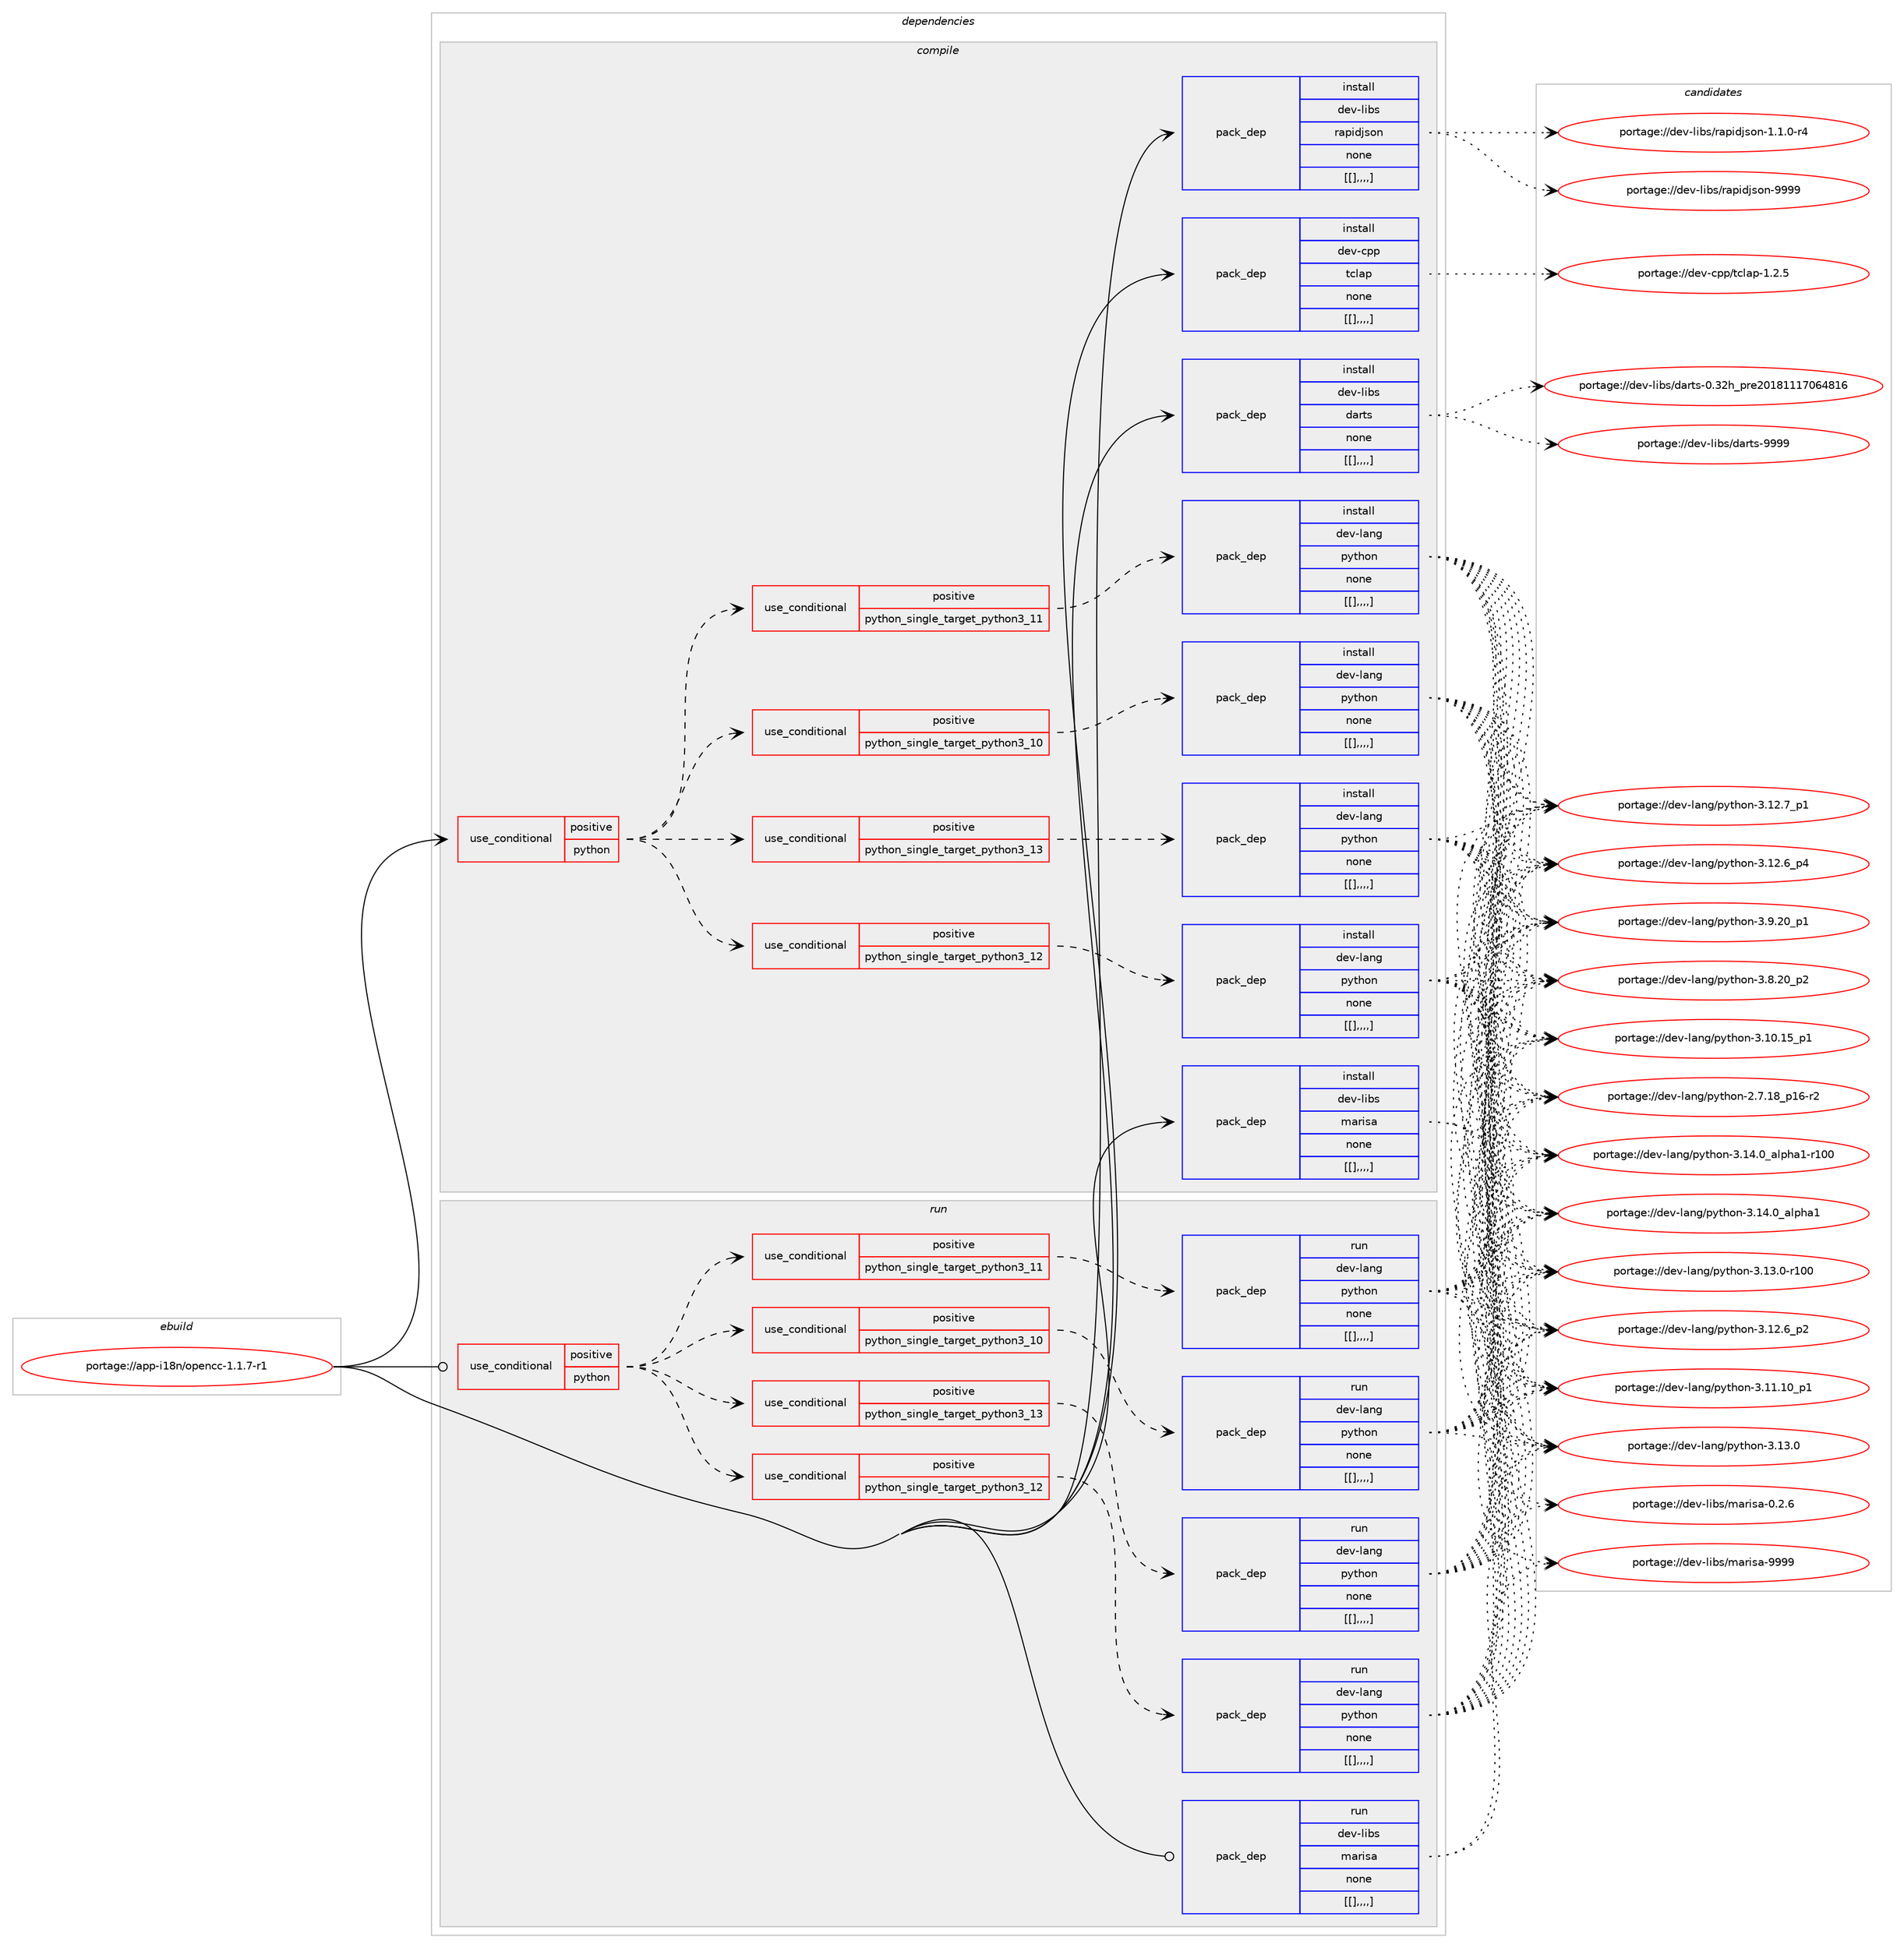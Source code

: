 digraph prolog {

# *************
# Graph options
# *************

newrank=true;
concentrate=true;
compound=true;
graph [rankdir=LR,fontname=Helvetica,fontsize=10,ranksep=1.5];#, ranksep=2.5, nodesep=0.2];
edge  [arrowhead=vee];
node  [fontname=Helvetica,fontsize=10];

# **********
# The ebuild
# **********

subgraph cluster_leftcol {
color=gray;
label=<<i>ebuild</i>>;
id [label="portage://app-i18n/opencc-1.1.7-r1", color=red, width=4, href="../app-i18n/opencc-1.1.7-r1.svg"];
}

# ****************
# The dependencies
# ****************

subgraph cluster_midcol {
color=gray;
label=<<i>dependencies</i>>;
subgraph cluster_compile {
fillcolor="#eeeeee";
style=filled;
label=<<i>compile</i>>;
subgraph cond12468 {
dependency41311 [label=<<TABLE BORDER="0" CELLBORDER="1" CELLSPACING="0" CELLPADDING="4"><TR><TD ROWSPAN="3" CELLPADDING="10">use_conditional</TD></TR><TR><TD>positive</TD></TR><TR><TD>python</TD></TR></TABLE>>, shape=none, color=red];
subgraph cond12470 {
dependency41347 [label=<<TABLE BORDER="0" CELLBORDER="1" CELLSPACING="0" CELLPADDING="4"><TR><TD ROWSPAN="3" CELLPADDING="10">use_conditional</TD></TR><TR><TD>positive</TD></TR><TR><TD>python_single_target_python3_10</TD></TR></TABLE>>, shape=none, color=red];
subgraph pack28462 {
dependency41354 [label=<<TABLE BORDER="0" CELLBORDER="1" CELLSPACING="0" CELLPADDING="4" WIDTH="220"><TR><TD ROWSPAN="6" CELLPADDING="30">pack_dep</TD></TR><TR><TD WIDTH="110">install</TD></TR><TR><TD>dev-lang</TD></TR><TR><TD>python</TD></TR><TR><TD>none</TD></TR><TR><TD>[[],,,,]</TD></TR></TABLE>>, shape=none, color=blue];
}
dependency41347:e -> dependency41354:w [weight=20,style="dashed",arrowhead="vee"];
}
dependency41311:e -> dependency41347:w [weight=20,style="dashed",arrowhead="vee"];
subgraph cond12486 {
dependency41368 [label=<<TABLE BORDER="0" CELLBORDER="1" CELLSPACING="0" CELLPADDING="4"><TR><TD ROWSPAN="3" CELLPADDING="10">use_conditional</TD></TR><TR><TD>positive</TD></TR><TR><TD>python_single_target_python3_11</TD></TR></TABLE>>, shape=none, color=red];
subgraph pack28474 {
dependency41377 [label=<<TABLE BORDER="0" CELLBORDER="1" CELLSPACING="0" CELLPADDING="4" WIDTH="220"><TR><TD ROWSPAN="6" CELLPADDING="30">pack_dep</TD></TR><TR><TD WIDTH="110">install</TD></TR><TR><TD>dev-lang</TD></TR><TR><TD>python</TD></TR><TR><TD>none</TD></TR><TR><TD>[[],,,,]</TD></TR></TABLE>>, shape=none, color=blue];
}
dependency41368:e -> dependency41377:w [weight=20,style="dashed",arrowhead="vee"];
}
dependency41311:e -> dependency41368:w [weight=20,style="dashed",arrowhead="vee"];
subgraph cond12500 {
dependency41436 [label=<<TABLE BORDER="0" CELLBORDER="1" CELLSPACING="0" CELLPADDING="4"><TR><TD ROWSPAN="3" CELLPADDING="10">use_conditional</TD></TR><TR><TD>positive</TD></TR><TR><TD>python_single_target_python3_12</TD></TR></TABLE>>, shape=none, color=red];
subgraph pack28572 {
dependency41508 [label=<<TABLE BORDER="0" CELLBORDER="1" CELLSPACING="0" CELLPADDING="4" WIDTH="220"><TR><TD ROWSPAN="6" CELLPADDING="30">pack_dep</TD></TR><TR><TD WIDTH="110">install</TD></TR><TR><TD>dev-lang</TD></TR><TR><TD>python</TD></TR><TR><TD>none</TD></TR><TR><TD>[[],,,,]</TD></TR></TABLE>>, shape=none, color=blue];
}
dependency41436:e -> dependency41508:w [weight=20,style="dashed",arrowhead="vee"];
}
dependency41311:e -> dependency41436:w [weight=20,style="dashed",arrowhead="vee"];
subgraph cond12523 {
dependency41527 [label=<<TABLE BORDER="0" CELLBORDER="1" CELLSPACING="0" CELLPADDING="4"><TR><TD ROWSPAN="3" CELLPADDING="10">use_conditional</TD></TR><TR><TD>positive</TD></TR><TR><TD>python_single_target_python3_13</TD></TR></TABLE>>, shape=none, color=red];
subgraph pack28584 {
dependency41573 [label=<<TABLE BORDER="0" CELLBORDER="1" CELLSPACING="0" CELLPADDING="4" WIDTH="220"><TR><TD ROWSPAN="6" CELLPADDING="30">pack_dep</TD></TR><TR><TD WIDTH="110">install</TD></TR><TR><TD>dev-lang</TD></TR><TR><TD>python</TD></TR><TR><TD>none</TD></TR><TR><TD>[[],,,,]</TD></TR></TABLE>>, shape=none, color=blue];
}
dependency41527:e -> dependency41573:w [weight=20,style="dashed",arrowhead="vee"];
}
dependency41311:e -> dependency41527:w [weight=20,style="dashed",arrowhead="vee"];
}
id:e -> dependency41311:w [weight=20,style="solid",arrowhead="vee"];
subgraph pack28622 {
dependency41611 [label=<<TABLE BORDER="0" CELLBORDER="1" CELLSPACING="0" CELLPADDING="4" WIDTH="220"><TR><TD ROWSPAN="6" CELLPADDING="30">pack_dep</TD></TR><TR><TD WIDTH="110">install</TD></TR><TR><TD>dev-cpp</TD></TR><TR><TD>tclap</TD></TR><TR><TD>none</TD></TR><TR><TD>[[],,,,]</TD></TR></TABLE>>, shape=none, color=blue];
}
id:e -> dependency41611:w [weight=20,style="solid",arrowhead="vee"];
subgraph pack28657 {
dependency41663 [label=<<TABLE BORDER="0" CELLBORDER="1" CELLSPACING="0" CELLPADDING="4" WIDTH="220"><TR><TD ROWSPAN="6" CELLPADDING="30">pack_dep</TD></TR><TR><TD WIDTH="110">install</TD></TR><TR><TD>dev-libs</TD></TR><TR><TD>darts</TD></TR><TR><TD>none</TD></TR><TR><TD>[[],,,,]</TD></TR></TABLE>>, shape=none, color=blue];
}
id:e -> dependency41663:w [weight=20,style="solid",arrowhead="vee"];
subgraph pack28689 {
dependency41701 [label=<<TABLE BORDER="0" CELLBORDER="1" CELLSPACING="0" CELLPADDING="4" WIDTH="220"><TR><TD ROWSPAN="6" CELLPADDING="30">pack_dep</TD></TR><TR><TD WIDTH="110">install</TD></TR><TR><TD>dev-libs</TD></TR><TR><TD>marisa</TD></TR><TR><TD>none</TD></TR><TR><TD>[[],,,,]</TD></TR></TABLE>>, shape=none, color=blue];
}
id:e -> dependency41701:w [weight=20,style="solid",arrowhead="vee"];
subgraph pack28720 {
dependency41706 [label=<<TABLE BORDER="0" CELLBORDER="1" CELLSPACING="0" CELLPADDING="4" WIDTH="220"><TR><TD ROWSPAN="6" CELLPADDING="30">pack_dep</TD></TR><TR><TD WIDTH="110">install</TD></TR><TR><TD>dev-libs</TD></TR><TR><TD>rapidjson</TD></TR><TR><TD>none</TD></TR><TR><TD>[[],,,,]</TD></TR></TABLE>>, shape=none, color=blue];
}
id:e -> dependency41706:w [weight=20,style="solid",arrowhead="vee"];
}
subgraph cluster_compileandrun {
fillcolor="#eeeeee";
style=filled;
label=<<i>compile and run</i>>;
}
subgraph cluster_run {
fillcolor="#eeeeee";
style=filled;
label=<<i>run</i>>;
subgraph cond12589 {
dependency41785 [label=<<TABLE BORDER="0" CELLBORDER="1" CELLSPACING="0" CELLPADDING="4"><TR><TD ROWSPAN="3" CELLPADDING="10">use_conditional</TD></TR><TR><TD>positive</TD></TR><TR><TD>python</TD></TR></TABLE>>, shape=none, color=red];
subgraph cond12590 {
dependency41789 [label=<<TABLE BORDER="0" CELLBORDER="1" CELLSPACING="0" CELLPADDING="4"><TR><TD ROWSPAN="3" CELLPADDING="10">use_conditional</TD></TR><TR><TD>positive</TD></TR><TR><TD>python_single_target_python3_10</TD></TR></TABLE>>, shape=none, color=red];
subgraph pack28780 {
dependency41842 [label=<<TABLE BORDER="0" CELLBORDER="1" CELLSPACING="0" CELLPADDING="4" WIDTH="220"><TR><TD ROWSPAN="6" CELLPADDING="30">pack_dep</TD></TR><TR><TD WIDTH="110">run</TD></TR><TR><TD>dev-lang</TD></TR><TR><TD>python</TD></TR><TR><TD>none</TD></TR><TR><TD>[[],,,,]</TD></TR></TABLE>>, shape=none, color=blue];
}
dependency41789:e -> dependency41842:w [weight=20,style="dashed",arrowhead="vee"];
}
dependency41785:e -> dependency41789:w [weight=20,style="dashed",arrowhead="vee"];
subgraph cond12603 {
dependency41852 [label=<<TABLE BORDER="0" CELLBORDER="1" CELLSPACING="0" CELLPADDING="4"><TR><TD ROWSPAN="3" CELLPADDING="10">use_conditional</TD></TR><TR><TD>positive</TD></TR><TR><TD>python_single_target_python3_11</TD></TR></TABLE>>, shape=none, color=red];
subgraph pack28829 {
dependency41854 [label=<<TABLE BORDER="0" CELLBORDER="1" CELLSPACING="0" CELLPADDING="4" WIDTH="220"><TR><TD ROWSPAN="6" CELLPADDING="30">pack_dep</TD></TR><TR><TD WIDTH="110">run</TD></TR><TR><TD>dev-lang</TD></TR><TR><TD>python</TD></TR><TR><TD>none</TD></TR><TR><TD>[[],,,,]</TD></TR></TABLE>>, shape=none, color=blue];
}
dependency41852:e -> dependency41854:w [weight=20,style="dashed",arrowhead="vee"];
}
dependency41785:e -> dependency41852:w [weight=20,style="dashed",arrowhead="vee"];
subgraph cond12607 {
dependency41880 [label=<<TABLE BORDER="0" CELLBORDER="1" CELLSPACING="0" CELLPADDING="4"><TR><TD ROWSPAN="3" CELLPADDING="10">use_conditional</TD></TR><TR><TD>positive</TD></TR><TR><TD>python_single_target_python3_12</TD></TR></TABLE>>, shape=none, color=red];
subgraph pack28858 {
dependency41904 [label=<<TABLE BORDER="0" CELLBORDER="1" CELLSPACING="0" CELLPADDING="4" WIDTH="220"><TR><TD ROWSPAN="6" CELLPADDING="30">pack_dep</TD></TR><TR><TD WIDTH="110">run</TD></TR><TR><TD>dev-lang</TD></TR><TR><TD>python</TD></TR><TR><TD>none</TD></TR><TR><TD>[[],,,,]</TD></TR></TABLE>>, shape=none, color=blue];
}
dependency41880:e -> dependency41904:w [weight=20,style="dashed",arrowhead="vee"];
}
dependency41785:e -> dependency41880:w [weight=20,style="dashed",arrowhead="vee"];
subgraph cond12620 {
dependency41911 [label=<<TABLE BORDER="0" CELLBORDER="1" CELLSPACING="0" CELLPADDING="4"><TR><TD ROWSPAN="3" CELLPADDING="10">use_conditional</TD></TR><TR><TD>positive</TD></TR><TR><TD>python_single_target_python3_13</TD></TR></TABLE>>, shape=none, color=red];
subgraph pack28888 {
dependency41956 [label=<<TABLE BORDER="0" CELLBORDER="1" CELLSPACING="0" CELLPADDING="4" WIDTH="220"><TR><TD ROWSPAN="6" CELLPADDING="30">pack_dep</TD></TR><TR><TD WIDTH="110">run</TD></TR><TR><TD>dev-lang</TD></TR><TR><TD>python</TD></TR><TR><TD>none</TD></TR><TR><TD>[[],,,,]</TD></TR></TABLE>>, shape=none, color=blue];
}
dependency41911:e -> dependency41956:w [weight=20,style="dashed",arrowhead="vee"];
}
dependency41785:e -> dependency41911:w [weight=20,style="dashed",arrowhead="vee"];
}
id:e -> dependency41785:w [weight=20,style="solid",arrowhead="odot"];
subgraph pack28911 {
dependency41979 [label=<<TABLE BORDER="0" CELLBORDER="1" CELLSPACING="0" CELLPADDING="4" WIDTH="220"><TR><TD ROWSPAN="6" CELLPADDING="30">pack_dep</TD></TR><TR><TD WIDTH="110">run</TD></TR><TR><TD>dev-libs</TD></TR><TR><TD>marisa</TD></TR><TR><TD>none</TD></TR><TR><TD>[[],,,,]</TD></TR></TABLE>>, shape=none, color=blue];
}
id:e -> dependency41979:w [weight=20,style="solid",arrowhead="odot"];
}
}

# **************
# The candidates
# **************

subgraph cluster_choices {
rank=same;
color=gray;
label=<<i>candidates</i>>;

subgraph choice25918 {
color=black;
nodesep=1;
choice100101118451089711010347112121116104111110455146495246489597108112104974945114494848 [label="portage://dev-lang/python-3.14.0_alpha1-r100", color=red, width=4,href="../dev-lang/python-3.14.0_alpha1-r100.svg"];
choice1001011184510897110103471121211161041111104551464952464895971081121049749 [label="portage://dev-lang/python-3.14.0_alpha1", color=red, width=4,href="../dev-lang/python-3.14.0_alpha1.svg"];
choice1001011184510897110103471121211161041111104551464951464845114494848 [label="portage://dev-lang/python-3.13.0-r100", color=red, width=4,href="../dev-lang/python-3.13.0-r100.svg"];
choice10010111845108971101034711212111610411111045514649514648 [label="portage://dev-lang/python-3.13.0", color=red, width=4,href="../dev-lang/python-3.13.0.svg"];
choice100101118451089711010347112121116104111110455146495046559511249 [label="portage://dev-lang/python-3.12.7_p1", color=red, width=4,href="../dev-lang/python-3.12.7_p1.svg"];
choice100101118451089711010347112121116104111110455146495046549511252 [label="portage://dev-lang/python-3.12.6_p4", color=red, width=4,href="../dev-lang/python-3.12.6_p4.svg"];
choice100101118451089711010347112121116104111110455146495046549511250 [label="portage://dev-lang/python-3.12.6_p2", color=red, width=4,href="../dev-lang/python-3.12.6_p2.svg"];
choice10010111845108971101034711212111610411111045514649494649489511249 [label="portage://dev-lang/python-3.11.10_p1", color=red, width=4,href="../dev-lang/python-3.11.10_p1.svg"];
choice10010111845108971101034711212111610411111045514649484649539511249 [label="portage://dev-lang/python-3.10.15_p1", color=red, width=4,href="../dev-lang/python-3.10.15_p1.svg"];
choice100101118451089711010347112121116104111110455146574650489511249 [label="portage://dev-lang/python-3.9.20_p1", color=red, width=4,href="../dev-lang/python-3.9.20_p1.svg"];
choice100101118451089711010347112121116104111110455146564650489511250 [label="portage://dev-lang/python-3.8.20_p2", color=red, width=4,href="../dev-lang/python-3.8.20_p2.svg"];
choice100101118451089711010347112121116104111110455046554649569511249544511450 [label="portage://dev-lang/python-2.7.18_p16-r2", color=red, width=4,href="../dev-lang/python-2.7.18_p16-r2.svg"];
dependency41354:e -> choice100101118451089711010347112121116104111110455146495246489597108112104974945114494848:w [style=dotted,weight="100"];
dependency41354:e -> choice1001011184510897110103471121211161041111104551464952464895971081121049749:w [style=dotted,weight="100"];
dependency41354:e -> choice1001011184510897110103471121211161041111104551464951464845114494848:w [style=dotted,weight="100"];
dependency41354:e -> choice10010111845108971101034711212111610411111045514649514648:w [style=dotted,weight="100"];
dependency41354:e -> choice100101118451089711010347112121116104111110455146495046559511249:w [style=dotted,weight="100"];
dependency41354:e -> choice100101118451089711010347112121116104111110455146495046549511252:w [style=dotted,weight="100"];
dependency41354:e -> choice100101118451089711010347112121116104111110455146495046549511250:w [style=dotted,weight="100"];
dependency41354:e -> choice10010111845108971101034711212111610411111045514649494649489511249:w [style=dotted,weight="100"];
dependency41354:e -> choice10010111845108971101034711212111610411111045514649484649539511249:w [style=dotted,weight="100"];
dependency41354:e -> choice100101118451089711010347112121116104111110455146574650489511249:w [style=dotted,weight="100"];
dependency41354:e -> choice100101118451089711010347112121116104111110455146564650489511250:w [style=dotted,weight="100"];
dependency41354:e -> choice100101118451089711010347112121116104111110455046554649569511249544511450:w [style=dotted,weight="100"];
}
subgraph choice25939 {
color=black;
nodesep=1;
choice100101118451089711010347112121116104111110455146495246489597108112104974945114494848 [label="portage://dev-lang/python-3.14.0_alpha1-r100", color=red, width=4,href="../dev-lang/python-3.14.0_alpha1-r100.svg"];
choice1001011184510897110103471121211161041111104551464952464895971081121049749 [label="portage://dev-lang/python-3.14.0_alpha1", color=red, width=4,href="../dev-lang/python-3.14.0_alpha1.svg"];
choice1001011184510897110103471121211161041111104551464951464845114494848 [label="portage://dev-lang/python-3.13.0-r100", color=red, width=4,href="../dev-lang/python-3.13.0-r100.svg"];
choice10010111845108971101034711212111610411111045514649514648 [label="portage://dev-lang/python-3.13.0", color=red, width=4,href="../dev-lang/python-3.13.0.svg"];
choice100101118451089711010347112121116104111110455146495046559511249 [label="portage://dev-lang/python-3.12.7_p1", color=red, width=4,href="../dev-lang/python-3.12.7_p1.svg"];
choice100101118451089711010347112121116104111110455146495046549511252 [label="portage://dev-lang/python-3.12.6_p4", color=red, width=4,href="../dev-lang/python-3.12.6_p4.svg"];
choice100101118451089711010347112121116104111110455146495046549511250 [label="portage://dev-lang/python-3.12.6_p2", color=red, width=4,href="../dev-lang/python-3.12.6_p2.svg"];
choice10010111845108971101034711212111610411111045514649494649489511249 [label="portage://dev-lang/python-3.11.10_p1", color=red, width=4,href="../dev-lang/python-3.11.10_p1.svg"];
choice10010111845108971101034711212111610411111045514649484649539511249 [label="portage://dev-lang/python-3.10.15_p1", color=red, width=4,href="../dev-lang/python-3.10.15_p1.svg"];
choice100101118451089711010347112121116104111110455146574650489511249 [label="portage://dev-lang/python-3.9.20_p1", color=red, width=4,href="../dev-lang/python-3.9.20_p1.svg"];
choice100101118451089711010347112121116104111110455146564650489511250 [label="portage://dev-lang/python-3.8.20_p2", color=red, width=4,href="../dev-lang/python-3.8.20_p2.svg"];
choice100101118451089711010347112121116104111110455046554649569511249544511450 [label="portage://dev-lang/python-2.7.18_p16-r2", color=red, width=4,href="../dev-lang/python-2.7.18_p16-r2.svg"];
dependency41377:e -> choice100101118451089711010347112121116104111110455146495246489597108112104974945114494848:w [style=dotted,weight="100"];
dependency41377:e -> choice1001011184510897110103471121211161041111104551464952464895971081121049749:w [style=dotted,weight="100"];
dependency41377:e -> choice1001011184510897110103471121211161041111104551464951464845114494848:w [style=dotted,weight="100"];
dependency41377:e -> choice10010111845108971101034711212111610411111045514649514648:w [style=dotted,weight="100"];
dependency41377:e -> choice100101118451089711010347112121116104111110455146495046559511249:w [style=dotted,weight="100"];
dependency41377:e -> choice100101118451089711010347112121116104111110455146495046549511252:w [style=dotted,weight="100"];
dependency41377:e -> choice100101118451089711010347112121116104111110455146495046549511250:w [style=dotted,weight="100"];
dependency41377:e -> choice10010111845108971101034711212111610411111045514649494649489511249:w [style=dotted,weight="100"];
dependency41377:e -> choice10010111845108971101034711212111610411111045514649484649539511249:w [style=dotted,weight="100"];
dependency41377:e -> choice100101118451089711010347112121116104111110455146574650489511249:w [style=dotted,weight="100"];
dependency41377:e -> choice100101118451089711010347112121116104111110455146564650489511250:w [style=dotted,weight="100"];
dependency41377:e -> choice100101118451089711010347112121116104111110455046554649569511249544511450:w [style=dotted,weight="100"];
}
subgraph choice25967 {
color=black;
nodesep=1;
choice100101118451089711010347112121116104111110455146495246489597108112104974945114494848 [label="portage://dev-lang/python-3.14.0_alpha1-r100", color=red, width=4,href="../dev-lang/python-3.14.0_alpha1-r100.svg"];
choice1001011184510897110103471121211161041111104551464952464895971081121049749 [label="portage://dev-lang/python-3.14.0_alpha1", color=red, width=4,href="../dev-lang/python-3.14.0_alpha1.svg"];
choice1001011184510897110103471121211161041111104551464951464845114494848 [label="portage://dev-lang/python-3.13.0-r100", color=red, width=4,href="../dev-lang/python-3.13.0-r100.svg"];
choice10010111845108971101034711212111610411111045514649514648 [label="portage://dev-lang/python-3.13.0", color=red, width=4,href="../dev-lang/python-3.13.0.svg"];
choice100101118451089711010347112121116104111110455146495046559511249 [label="portage://dev-lang/python-3.12.7_p1", color=red, width=4,href="../dev-lang/python-3.12.7_p1.svg"];
choice100101118451089711010347112121116104111110455146495046549511252 [label="portage://dev-lang/python-3.12.6_p4", color=red, width=4,href="../dev-lang/python-3.12.6_p4.svg"];
choice100101118451089711010347112121116104111110455146495046549511250 [label="portage://dev-lang/python-3.12.6_p2", color=red, width=4,href="../dev-lang/python-3.12.6_p2.svg"];
choice10010111845108971101034711212111610411111045514649494649489511249 [label="portage://dev-lang/python-3.11.10_p1", color=red, width=4,href="../dev-lang/python-3.11.10_p1.svg"];
choice10010111845108971101034711212111610411111045514649484649539511249 [label="portage://dev-lang/python-3.10.15_p1", color=red, width=4,href="../dev-lang/python-3.10.15_p1.svg"];
choice100101118451089711010347112121116104111110455146574650489511249 [label="portage://dev-lang/python-3.9.20_p1", color=red, width=4,href="../dev-lang/python-3.9.20_p1.svg"];
choice100101118451089711010347112121116104111110455146564650489511250 [label="portage://dev-lang/python-3.8.20_p2", color=red, width=4,href="../dev-lang/python-3.8.20_p2.svg"];
choice100101118451089711010347112121116104111110455046554649569511249544511450 [label="portage://dev-lang/python-2.7.18_p16-r2", color=red, width=4,href="../dev-lang/python-2.7.18_p16-r2.svg"];
dependency41508:e -> choice100101118451089711010347112121116104111110455146495246489597108112104974945114494848:w [style=dotted,weight="100"];
dependency41508:e -> choice1001011184510897110103471121211161041111104551464952464895971081121049749:w [style=dotted,weight="100"];
dependency41508:e -> choice1001011184510897110103471121211161041111104551464951464845114494848:w [style=dotted,weight="100"];
dependency41508:e -> choice10010111845108971101034711212111610411111045514649514648:w [style=dotted,weight="100"];
dependency41508:e -> choice100101118451089711010347112121116104111110455146495046559511249:w [style=dotted,weight="100"];
dependency41508:e -> choice100101118451089711010347112121116104111110455146495046549511252:w [style=dotted,weight="100"];
dependency41508:e -> choice100101118451089711010347112121116104111110455146495046549511250:w [style=dotted,weight="100"];
dependency41508:e -> choice10010111845108971101034711212111610411111045514649494649489511249:w [style=dotted,weight="100"];
dependency41508:e -> choice10010111845108971101034711212111610411111045514649484649539511249:w [style=dotted,weight="100"];
dependency41508:e -> choice100101118451089711010347112121116104111110455146574650489511249:w [style=dotted,weight="100"];
dependency41508:e -> choice100101118451089711010347112121116104111110455146564650489511250:w [style=dotted,weight="100"];
dependency41508:e -> choice100101118451089711010347112121116104111110455046554649569511249544511450:w [style=dotted,weight="100"];
}
subgraph choice26016 {
color=black;
nodesep=1;
choice100101118451089711010347112121116104111110455146495246489597108112104974945114494848 [label="portage://dev-lang/python-3.14.0_alpha1-r100", color=red, width=4,href="../dev-lang/python-3.14.0_alpha1-r100.svg"];
choice1001011184510897110103471121211161041111104551464952464895971081121049749 [label="portage://dev-lang/python-3.14.0_alpha1", color=red, width=4,href="../dev-lang/python-3.14.0_alpha1.svg"];
choice1001011184510897110103471121211161041111104551464951464845114494848 [label="portage://dev-lang/python-3.13.0-r100", color=red, width=4,href="../dev-lang/python-3.13.0-r100.svg"];
choice10010111845108971101034711212111610411111045514649514648 [label="portage://dev-lang/python-3.13.0", color=red, width=4,href="../dev-lang/python-3.13.0.svg"];
choice100101118451089711010347112121116104111110455146495046559511249 [label="portage://dev-lang/python-3.12.7_p1", color=red, width=4,href="../dev-lang/python-3.12.7_p1.svg"];
choice100101118451089711010347112121116104111110455146495046549511252 [label="portage://dev-lang/python-3.12.6_p4", color=red, width=4,href="../dev-lang/python-3.12.6_p4.svg"];
choice100101118451089711010347112121116104111110455146495046549511250 [label="portage://dev-lang/python-3.12.6_p2", color=red, width=4,href="../dev-lang/python-3.12.6_p2.svg"];
choice10010111845108971101034711212111610411111045514649494649489511249 [label="portage://dev-lang/python-3.11.10_p1", color=red, width=4,href="../dev-lang/python-3.11.10_p1.svg"];
choice10010111845108971101034711212111610411111045514649484649539511249 [label="portage://dev-lang/python-3.10.15_p1", color=red, width=4,href="../dev-lang/python-3.10.15_p1.svg"];
choice100101118451089711010347112121116104111110455146574650489511249 [label="portage://dev-lang/python-3.9.20_p1", color=red, width=4,href="../dev-lang/python-3.9.20_p1.svg"];
choice100101118451089711010347112121116104111110455146564650489511250 [label="portage://dev-lang/python-3.8.20_p2", color=red, width=4,href="../dev-lang/python-3.8.20_p2.svg"];
choice100101118451089711010347112121116104111110455046554649569511249544511450 [label="portage://dev-lang/python-2.7.18_p16-r2", color=red, width=4,href="../dev-lang/python-2.7.18_p16-r2.svg"];
dependency41573:e -> choice100101118451089711010347112121116104111110455146495246489597108112104974945114494848:w [style=dotted,weight="100"];
dependency41573:e -> choice1001011184510897110103471121211161041111104551464952464895971081121049749:w [style=dotted,weight="100"];
dependency41573:e -> choice1001011184510897110103471121211161041111104551464951464845114494848:w [style=dotted,weight="100"];
dependency41573:e -> choice10010111845108971101034711212111610411111045514649514648:w [style=dotted,weight="100"];
dependency41573:e -> choice100101118451089711010347112121116104111110455146495046559511249:w [style=dotted,weight="100"];
dependency41573:e -> choice100101118451089711010347112121116104111110455146495046549511252:w [style=dotted,weight="100"];
dependency41573:e -> choice100101118451089711010347112121116104111110455146495046549511250:w [style=dotted,weight="100"];
dependency41573:e -> choice10010111845108971101034711212111610411111045514649494649489511249:w [style=dotted,weight="100"];
dependency41573:e -> choice10010111845108971101034711212111610411111045514649484649539511249:w [style=dotted,weight="100"];
dependency41573:e -> choice100101118451089711010347112121116104111110455146574650489511249:w [style=dotted,weight="100"];
dependency41573:e -> choice100101118451089711010347112121116104111110455146564650489511250:w [style=dotted,weight="100"];
dependency41573:e -> choice100101118451089711010347112121116104111110455046554649569511249544511450:w [style=dotted,weight="100"];
}
subgraph choice26031 {
color=black;
nodesep=1;
choice1001011184599112112471169910897112454946504653 [label="portage://dev-cpp/tclap-1.2.5", color=red, width=4,href="../dev-cpp/tclap-1.2.5.svg"];
dependency41611:e -> choice1001011184599112112471169910897112454946504653:w [style=dotted,weight="100"];
}
subgraph choice26049 {
color=black;
nodesep=1;
choice100101118451081059811547100971141161154557575757 [label="portage://dev-libs/darts-9999", color=red, width=4,href="../dev-libs/darts-9999.svg"];
choice100101118451081059811547100971141161154548465150104951121141015048495649494955485452564954 [label="portage://dev-libs/darts-0.32h_pre20181117064816", color=red, width=4,href="../dev-libs/darts-0.32h_pre20181117064816.svg"];
dependency41663:e -> choice100101118451081059811547100971141161154557575757:w [style=dotted,weight="100"];
dependency41663:e -> choice100101118451081059811547100971141161154548465150104951121141015048495649494955485452564954:w [style=dotted,weight="100"];
}
subgraph choice26056 {
color=black;
nodesep=1;
choice10010111845108105981154710997114105115974557575757 [label="portage://dev-libs/marisa-9999", color=red, width=4,href="../dev-libs/marisa-9999.svg"];
choice1001011184510810598115471099711410511597454846504654 [label="portage://dev-libs/marisa-0.2.6", color=red, width=4,href="../dev-libs/marisa-0.2.6.svg"];
dependency41701:e -> choice10010111845108105981154710997114105115974557575757:w [style=dotted,weight="100"];
dependency41701:e -> choice1001011184510810598115471099711410511597454846504654:w [style=dotted,weight="100"];
}
subgraph choice26060 {
color=black;
nodesep=1;
choice100101118451081059811547114971121051001061151111104557575757 [label="portage://dev-libs/rapidjson-9999", color=red, width=4,href="../dev-libs/rapidjson-9999.svg"];
choice100101118451081059811547114971121051001061151111104549464946484511452 [label="portage://dev-libs/rapidjson-1.1.0-r4", color=red, width=4,href="../dev-libs/rapidjson-1.1.0-r4.svg"];
dependency41706:e -> choice100101118451081059811547114971121051001061151111104557575757:w [style=dotted,weight="100"];
dependency41706:e -> choice100101118451081059811547114971121051001061151111104549464946484511452:w [style=dotted,weight="100"];
}
subgraph choice26066 {
color=black;
nodesep=1;
choice100101118451089711010347112121116104111110455146495246489597108112104974945114494848 [label="portage://dev-lang/python-3.14.0_alpha1-r100", color=red, width=4,href="../dev-lang/python-3.14.0_alpha1-r100.svg"];
choice1001011184510897110103471121211161041111104551464952464895971081121049749 [label="portage://dev-lang/python-3.14.0_alpha1", color=red, width=4,href="../dev-lang/python-3.14.0_alpha1.svg"];
choice1001011184510897110103471121211161041111104551464951464845114494848 [label="portage://dev-lang/python-3.13.0-r100", color=red, width=4,href="../dev-lang/python-3.13.0-r100.svg"];
choice10010111845108971101034711212111610411111045514649514648 [label="portage://dev-lang/python-3.13.0", color=red, width=4,href="../dev-lang/python-3.13.0.svg"];
choice100101118451089711010347112121116104111110455146495046559511249 [label="portage://dev-lang/python-3.12.7_p1", color=red, width=4,href="../dev-lang/python-3.12.7_p1.svg"];
choice100101118451089711010347112121116104111110455146495046549511252 [label="portage://dev-lang/python-3.12.6_p4", color=red, width=4,href="../dev-lang/python-3.12.6_p4.svg"];
choice100101118451089711010347112121116104111110455146495046549511250 [label="portage://dev-lang/python-3.12.6_p2", color=red, width=4,href="../dev-lang/python-3.12.6_p2.svg"];
choice10010111845108971101034711212111610411111045514649494649489511249 [label="portage://dev-lang/python-3.11.10_p1", color=red, width=4,href="../dev-lang/python-3.11.10_p1.svg"];
choice10010111845108971101034711212111610411111045514649484649539511249 [label="portage://dev-lang/python-3.10.15_p1", color=red, width=4,href="../dev-lang/python-3.10.15_p1.svg"];
choice100101118451089711010347112121116104111110455146574650489511249 [label="portage://dev-lang/python-3.9.20_p1", color=red, width=4,href="../dev-lang/python-3.9.20_p1.svg"];
choice100101118451089711010347112121116104111110455146564650489511250 [label="portage://dev-lang/python-3.8.20_p2", color=red, width=4,href="../dev-lang/python-3.8.20_p2.svg"];
choice100101118451089711010347112121116104111110455046554649569511249544511450 [label="portage://dev-lang/python-2.7.18_p16-r2", color=red, width=4,href="../dev-lang/python-2.7.18_p16-r2.svg"];
dependency41842:e -> choice100101118451089711010347112121116104111110455146495246489597108112104974945114494848:w [style=dotted,weight="100"];
dependency41842:e -> choice1001011184510897110103471121211161041111104551464952464895971081121049749:w [style=dotted,weight="100"];
dependency41842:e -> choice1001011184510897110103471121211161041111104551464951464845114494848:w [style=dotted,weight="100"];
dependency41842:e -> choice10010111845108971101034711212111610411111045514649514648:w [style=dotted,weight="100"];
dependency41842:e -> choice100101118451089711010347112121116104111110455146495046559511249:w [style=dotted,weight="100"];
dependency41842:e -> choice100101118451089711010347112121116104111110455146495046549511252:w [style=dotted,weight="100"];
dependency41842:e -> choice100101118451089711010347112121116104111110455146495046549511250:w [style=dotted,weight="100"];
dependency41842:e -> choice10010111845108971101034711212111610411111045514649494649489511249:w [style=dotted,weight="100"];
dependency41842:e -> choice10010111845108971101034711212111610411111045514649484649539511249:w [style=dotted,weight="100"];
dependency41842:e -> choice100101118451089711010347112121116104111110455146574650489511249:w [style=dotted,weight="100"];
dependency41842:e -> choice100101118451089711010347112121116104111110455146564650489511250:w [style=dotted,weight="100"];
dependency41842:e -> choice100101118451089711010347112121116104111110455046554649569511249544511450:w [style=dotted,weight="100"];
}
subgraph choice26085 {
color=black;
nodesep=1;
choice100101118451089711010347112121116104111110455146495246489597108112104974945114494848 [label="portage://dev-lang/python-3.14.0_alpha1-r100", color=red, width=4,href="../dev-lang/python-3.14.0_alpha1-r100.svg"];
choice1001011184510897110103471121211161041111104551464952464895971081121049749 [label="portage://dev-lang/python-3.14.0_alpha1", color=red, width=4,href="../dev-lang/python-3.14.0_alpha1.svg"];
choice1001011184510897110103471121211161041111104551464951464845114494848 [label="portage://dev-lang/python-3.13.0-r100", color=red, width=4,href="../dev-lang/python-3.13.0-r100.svg"];
choice10010111845108971101034711212111610411111045514649514648 [label="portage://dev-lang/python-3.13.0", color=red, width=4,href="../dev-lang/python-3.13.0.svg"];
choice100101118451089711010347112121116104111110455146495046559511249 [label="portage://dev-lang/python-3.12.7_p1", color=red, width=4,href="../dev-lang/python-3.12.7_p1.svg"];
choice100101118451089711010347112121116104111110455146495046549511252 [label="portage://dev-lang/python-3.12.6_p4", color=red, width=4,href="../dev-lang/python-3.12.6_p4.svg"];
choice100101118451089711010347112121116104111110455146495046549511250 [label="portage://dev-lang/python-3.12.6_p2", color=red, width=4,href="../dev-lang/python-3.12.6_p2.svg"];
choice10010111845108971101034711212111610411111045514649494649489511249 [label="portage://dev-lang/python-3.11.10_p1", color=red, width=4,href="../dev-lang/python-3.11.10_p1.svg"];
choice10010111845108971101034711212111610411111045514649484649539511249 [label="portage://dev-lang/python-3.10.15_p1", color=red, width=4,href="../dev-lang/python-3.10.15_p1.svg"];
choice100101118451089711010347112121116104111110455146574650489511249 [label="portage://dev-lang/python-3.9.20_p1", color=red, width=4,href="../dev-lang/python-3.9.20_p1.svg"];
choice100101118451089711010347112121116104111110455146564650489511250 [label="portage://dev-lang/python-3.8.20_p2", color=red, width=4,href="../dev-lang/python-3.8.20_p2.svg"];
choice100101118451089711010347112121116104111110455046554649569511249544511450 [label="portage://dev-lang/python-2.7.18_p16-r2", color=red, width=4,href="../dev-lang/python-2.7.18_p16-r2.svg"];
dependency41854:e -> choice100101118451089711010347112121116104111110455146495246489597108112104974945114494848:w [style=dotted,weight="100"];
dependency41854:e -> choice1001011184510897110103471121211161041111104551464952464895971081121049749:w [style=dotted,weight="100"];
dependency41854:e -> choice1001011184510897110103471121211161041111104551464951464845114494848:w [style=dotted,weight="100"];
dependency41854:e -> choice10010111845108971101034711212111610411111045514649514648:w [style=dotted,weight="100"];
dependency41854:e -> choice100101118451089711010347112121116104111110455146495046559511249:w [style=dotted,weight="100"];
dependency41854:e -> choice100101118451089711010347112121116104111110455146495046549511252:w [style=dotted,weight="100"];
dependency41854:e -> choice100101118451089711010347112121116104111110455146495046549511250:w [style=dotted,weight="100"];
dependency41854:e -> choice10010111845108971101034711212111610411111045514649494649489511249:w [style=dotted,weight="100"];
dependency41854:e -> choice10010111845108971101034711212111610411111045514649484649539511249:w [style=dotted,weight="100"];
dependency41854:e -> choice100101118451089711010347112121116104111110455146574650489511249:w [style=dotted,weight="100"];
dependency41854:e -> choice100101118451089711010347112121116104111110455146564650489511250:w [style=dotted,weight="100"];
dependency41854:e -> choice100101118451089711010347112121116104111110455046554649569511249544511450:w [style=dotted,weight="100"];
}
subgraph choice26133 {
color=black;
nodesep=1;
choice100101118451089711010347112121116104111110455146495246489597108112104974945114494848 [label="portage://dev-lang/python-3.14.0_alpha1-r100", color=red, width=4,href="../dev-lang/python-3.14.0_alpha1-r100.svg"];
choice1001011184510897110103471121211161041111104551464952464895971081121049749 [label="portage://dev-lang/python-3.14.0_alpha1", color=red, width=4,href="../dev-lang/python-3.14.0_alpha1.svg"];
choice1001011184510897110103471121211161041111104551464951464845114494848 [label="portage://dev-lang/python-3.13.0-r100", color=red, width=4,href="../dev-lang/python-3.13.0-r100.svg"];
choice10010111845108971101034711212111610411111045514649514648 [label="portage://dev-lang/python-3.13.0", color=red, width=4,href="../dev-lang/python-3.13.0.svg"];
choice100101118451089711010347112121116104111110455146495046559511249 [label="portage://dev-lang/python-3.12.7_p1", color=red, width=4,href="../dev-lang/python-3.12.7_p1.svg"];
choice100101118451089711010347112121116104111110455146495046549511252 [label="portage://dev-lang/python-3.12.6_p4", color=red, width=4,href="../dev-lang/python-3.12.6_p4.svg"];
choice100101118451089711010347112121116104111110455146495046549511250 [label="portage://dev-lang/python-3.12.6_p2", color=red, width=4,href="../dev-lang/python-3.12.6_p2.svg"];
choice10010111845108971101034711212111610411111045514649494649489511249 [label="portage://dev-lang/python-3.11.10_p1", color=red, width=4,href="../dev-lang/python-3.11.10_p1.svg"];
choice10010111845108971101034711212111610411111045514649484649539511249 [label="portage://dev-lang/python-3.10.15_p1", color=red, width=4,href="../dev-lang/python-3.10.15_p1.svg"];
choice100101118451089711010347112121116104111110455146574650489511249 [label="portage://dev-lang/python-3.9.20_p1", color=red, width=4,href="../dev-lang/python-3.9.20_p1.svg"];
choice100101118451089711010347112121116104111110455146564650489511250 [label="portage://dev-lang/python-3.8.20_p2", color=red, width=4,href="../dev-lang/python-3.8.20_p2.svg"];
choice100101118451089711010347112121116104111110455046554649569511249544511450 [label="portage://dev-lang/python-2.7.18_p16-r2", color=red, width=4,href="../dev-lang/python-2.7.18_p16-r2.svg"];
dependency41904:e -> choice100101118451089711010347112121116104111110455146495246489597108112104974945114494848:w [style=dotted,weight="100"];
dependency41904:e -> choice1001011184510897110103471121211161041111104551464952464895971081121049749:w [style=dotted,weight="100"];
dependency41904:e -> choice1001011184510897110103471121211161041111104551464951464845114494848:w [style=dotted,weight="100"];
dependency41904:e -> choice10010111845108971101034711212111610411111045514649514648:w [style=dotted,weight="100"];
dependency41904:e -> choice100101118451089711010347112121116104111110455146495046559511249:w [style=dotted,weight="100"];
dependency41904:e -> choice100101118451089711010347112121116104111110455146495046549511252:w [style=dotted,weight="100"];
dependency41904:e -> choice100101118451089711010347112121116104111110455146495046549511250:w [style=dotted,weight="100"];
dependency41904:e -> choice10010111845108971101034711212111610411111045514649494649489511249:w [style=dotted,weight="100"];
dependency41904:e -> choice10010111845108971101034711212111610411111045514649484649539511249:w [style=dotted,weight="100"];
dependency41904:e -> choice100101118451089711010347112121116104111110455146574650489511249:w [style=dotted,weight="100"];
dependency41904:e -> choice100101118451089711010347112121116104111110455146564650489511250:w [style=dotted,weight="100"];
dependency41904:e -> choice100101118451089711010347112121116104111110455046554649569511249544511450:w [style=dotted,weight="100"];
}
subgraph choice26215 {
color=black;
nodesep=1;
choice100101118451089711010347112121116104111110455146495246489597108112104974945114494848 [label="portage://dev-lang/python-3.14.0_alpha1-r100", color=red, width=4,href="../dev-lang/python-3.14.0_alpha1-r100.svg"];
choice1001011184510897110103471121211161041111104551464952464895971081121049749 [label="portage://dev-lang/python-3.14.0_alpha1", color=red, width=4,href="../dev-lang/python-3.14.0_alpha1.svg"];
choice1001011184510897110103471121211161041111104551464951464845114494848 [label="portage://dev-lang/python-3.13.0-r100", color=red, width=4,href="../dev-lang/python-3.13.0-r100.svg"];
choice10010111845108971101034711212111610411111045514649514648 [label="portage://dev-lang/python-3.13.0", color=red, width=4,href="../dev-lang/python-3.13.0.svg"];
choice100101118451089711010347112121116104111110455146495046559511249 [label="portage://dev-lang/python-3.12.7_p1", color=red, width=4,href="../dev-lang/python-3.12.7_p1.svg"];
choice100101118451089711010347112121116104111110455146495046549511252 [label="portage://dev-lang/python-3.12.6_p4", color=red, width=4,href="../dev-lang/python-3.12.6_p4.svg"];
choice100101118451089711010347112121116104111110455146495046549511250 [label="portage://dev-lang/python-3.12.6_p2", color=red, width=4,href="../dev-lang/python-3.12.6_p2.svg"];
choice10010111845108971101034711212111610411111045514649494649489511249 [label="portage://dev-lang/python-3.11.10_p1", color=red, width=4,href="../dev-lang/python-3.11.10_p1.svg"];
choice10010111845108971101034711212111610411111045514649484649539511249 [label="portage://dev-lang/python-3.10.15_p1", color=red, width=4,href="../dev-lang/python-3.10.15_p1.svg"];
choice100101118451089711010347112121116104111110455146574650489511249 [label="portage://dev-lang/python-3.9.20_p1", color=red, width=4,href="../dev-lang/python-3.9.20_p1.svg"];
choice100101118451089711010347112121116104111110455146564650489511250 [label="portage://dev-lang/python-3.8.20_p2", color=red, width=4,href="../dev-lang/python-3.8.20_p2.svg"];
choice100101118451089711010347112121116104111110455046554649569511249544511450 [label="portage://dev-lang/python-2.7.18_p16-r2", color=red, width=4,href="../dev-lang/python-2.7.18_p16-r2.svg"];
dependency41956:e -> choice100101118451089711010347112121116104111110455146495246489597108112104974945114494848:w [style=dotted,weight="100"];
dependency41956:e -> choice1001011184510897110103471121211161041111104551464952464895971081121049749:w [style=dotted,weight="100"];
dependency41956:e -> choice1001011184510897110103471121211161041111104551464951464845114494848:w [style=dotted,weight="100"];
dependency41956:e -> choice10010111845108971101034711212111610411111045514649514648:w [style=dotted,weight="100"];
dependency41956:e -> choice100101118451089711010347112121116104111110455146495046559511249:w [style=dotted,weight="100"];
dependency41956:e -> choice100101118451089711010347112121116104111110455146495046549511252:w [style=dotted,weight="100"];
dependency41956:e -> choice100101118451089711010347112121116104111110455146495046549511250:w [style=dotted,weight="100"];
dependency41956:e -> choice10010111845108971101034711212111610411111045514649494649489511249:w [style=dotted,weight="100"];
dependency41956:e -> choice10010111845108971101034711212111610411111045514649484649539511249:w [style=dotted,weight="100"];
dependency41956:e -> choice100101118451089711010347112121116104111110455146574650489511249:w [style=dotted,weight="100"];
dependency41956:e -> choice100101118451089711010347112121116104111110455146564650489511250:w [style=dotted,weight="100"];
dependency41956:e -> choice100101118451089711010347112121116104111110455046554649569511249544511450:w [style=dotted,weight="100"];
}
subgraph choice26234 {
color=black;
nodesep=1;
choice10010111845108105981154710997114105115974557575757 [label="portage://dev-libs/marisa-9999", color=red, width=4,href="../dev-libs/marisa-9999.svg"];
choice1001011184510810598115471099711410511597454846504654 [label="portage://dev-libs/marisa-0.2.6", color=red, width=4,href="../dev-libs/marisa-0.2.6.svg"];
dependency41979:e -> choice10010111845108105981154710997114105115974557575757:w [style=dotted,weight="100"];
dependency41979:e -> choice1001011184510810598115471099711410511597454846504654:w [style=dotted,weight="100"];
}
}

}
